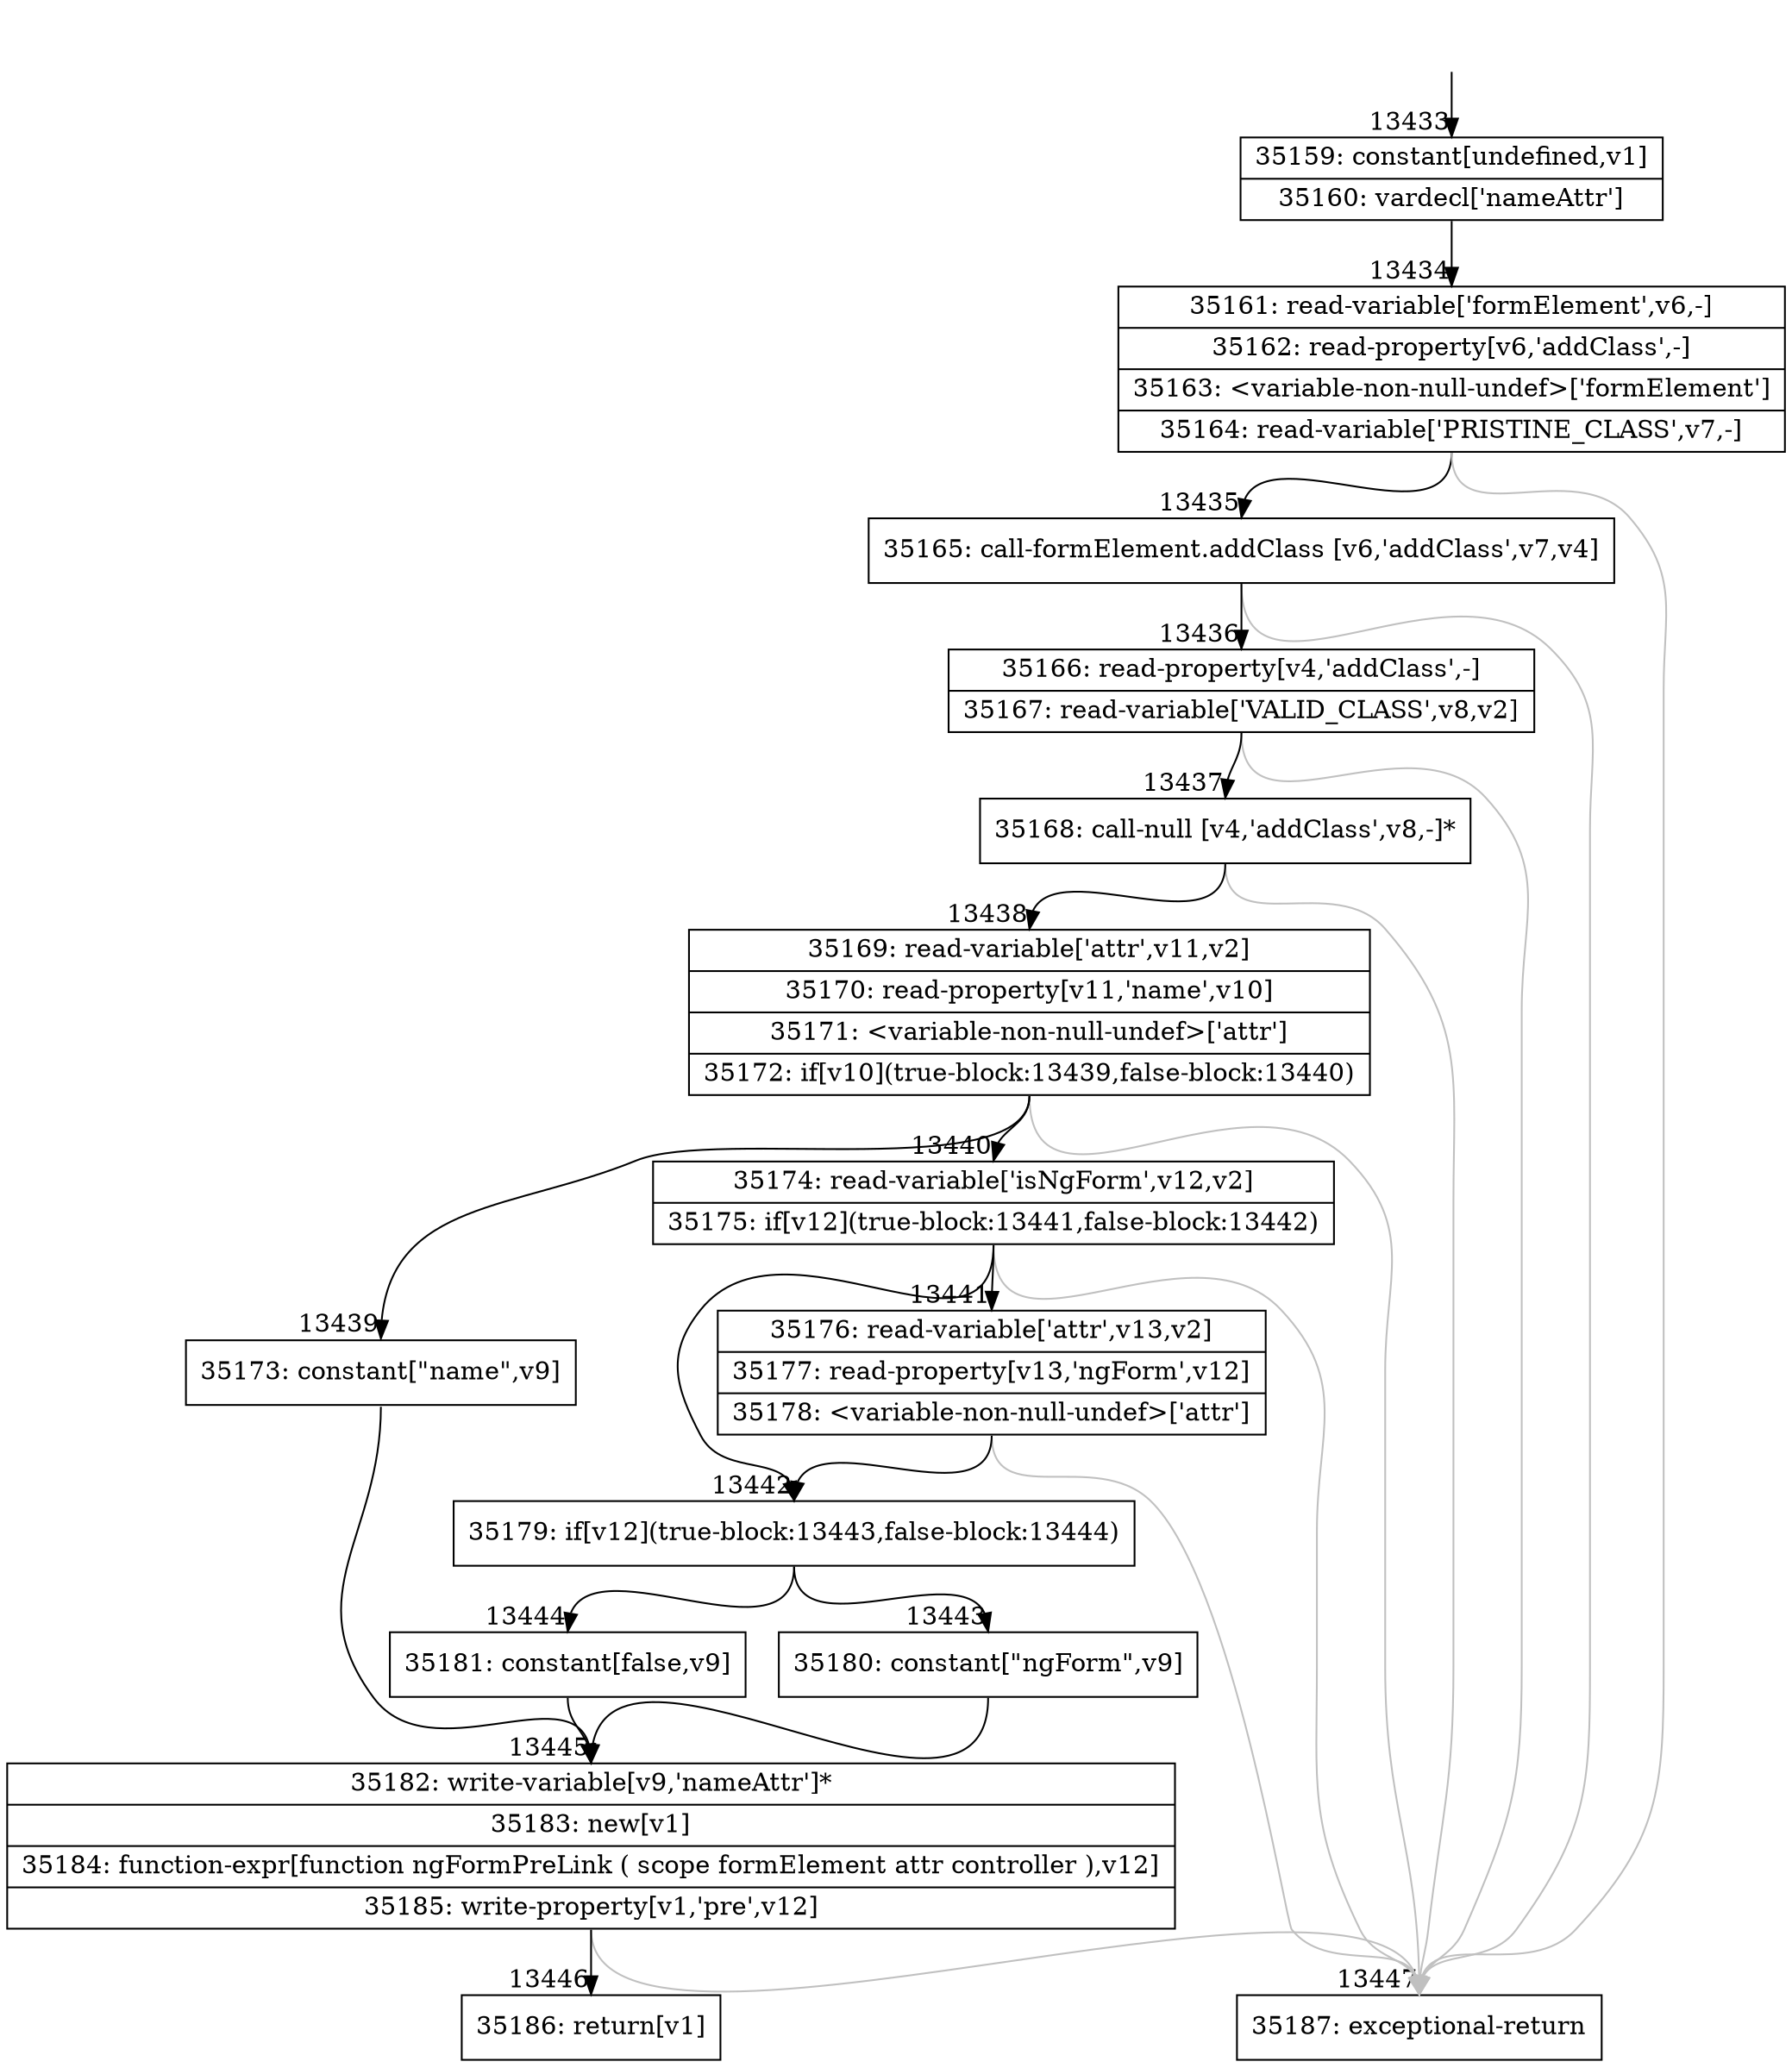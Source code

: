 digraph {
rankdir="TD"
BB_entry1044[shape=none,label=""];
BB_entry1044 -> BB13433 [tailport=s, headport=n, headlabel="    13433"]
BB13433 [shape=record label="{35159: constant[undefined,v1]|35160: vardecl['nameAttr']}" ] 
BB13433 -> BB13434 [tailport=s, headport=n, headlabel="      13434"]
BB13434 [shape=record label="{35161: read-variable['formElement',v6,-]|35162: read-property[v6,'addClass',-]|35163: \<variable-non-null-undef\>['formElement']|35164: read-variable['PRISTINE_CLASS',v7,-]}" ] 
BB13434 -> BB13435 [tailport=s, headport=n, headlabel="      13435"]
BB13434 -> BB13447 [tailport=s, headport=n, color=gray, headlabel="      13447"]
BB13435 [shape=record label="{35165: call-formElement.addClass [v6,'addClass',v7,v4]}" ] 
BB13435 -> BB13436 [tailport=s, headport=n, headlabel="      13436"]
BB13435 -> BB13447 [tailport=s, headport=n, color=gray]
BB13436 [shape=record label="{35166: read-property[v4,'addClass',-]|35167: read-variable['VALID_CLASS',v8,v2]}" ] 
BB13436 -> BB13437 [tailport=s, headport=n, headlabel="      13437"]
BB13436 -> BB13447 [tailport=s, headport=n, color=gray]
BB13437 [shape=record label="{35168: call-null [v4,'addClass',v8,-]*}" ] 
BB13437 -> BB13438 [tailport=s, headport=n, headlabel="      13438"]
BB13437 -> BB13447 [tailport=s, headport=n, color=gray]
BB13438 [shape=record label="{35169: read-variable['attr',v11,v2]|35170: read-property[v11,'name',v10]|35171: \<variable-non-null-undef\>['attr']|35172: if[v10](true-block:13439,false-block:13440)}" ] 
BB13438 -> BB13439 [tailport=s, headport=n, headlabel="      13439"]
BB13438 -> BB13440 [tailport=s, headport=n, headlabel="      13440"]
BB13438 -> BB13447 [tailport=s, headport=n, color=gray]
BB13439 [shape=record label="{35173: constant[\"name\",v9]}" ] 
BB13439 -> BB13445 [tailport=s, headport=n, headlabel="      13445"]
BB13440 [shape=record label="{35174: read-variable['isNgForm',v12,v2]|35175: if[v12](true-block:13441,false-block:13442)}" ] 
BB13440 -> BB13442 [tailport=s, headport=n, headlabel="      13442"]
BB13440 -> BB13441 [tailport=s, headport=n, headlabel="      13441"]
BB13440 -> BB13447 [tailport=s, headport=n, color=gray]
BB13441 [shape=record label="{35176: read-variable['attr',v13,v2]|35177: read-property[v13,'ngForm',v12]|35178: \<variable-non-null-undef\>['attr']}" ] 
BB13441 -> BB13442 [tailport=s, headport=n]
BB13441 -> BB13447 [tailport=s, headport=n, color=gray]
BB13442 [shape=record label="{35179: if[v12](true-block:13443,false-block:13444)}" ] 
BB13442 -> BB13443 [tailport=s, headport=n, headlabel="      13443"]
BB13442 -> BB13444 [tailport=s, headport=n, headlabel="      13444"]
BB13443 [shape=record label="{35180: constant[\"ngForm\",v9]}" ] 
BB13443 -> BB13445 [tailport=s, headport=n]
BB13444 [shape=record label="{35181: constant[false,v9]}" ] 
BB13444 -> BB13445 [tailport=s, headport=n]
BB13445 [shape=record label="{35182: write-variable[v9,'nameAttr']*|35183: new[v1]|35184: function-expr[function ngFormPreLink ( scope formElement attr controller ),v12]|35185: write-property[v1,'pre',v12]}" ] 
BB13445 -> BB13446 [tailport=s, headport=n, headlabel="      13446"]
BB13445 -> BB13447 [tailport=s, headport=n, color=gray]
BB13446 [shape=record label="{35186: return[v1]}" ] 
BB13447 [shape=record label="{35187: exceptional-return}" ] 
//#$~ 20364
}
